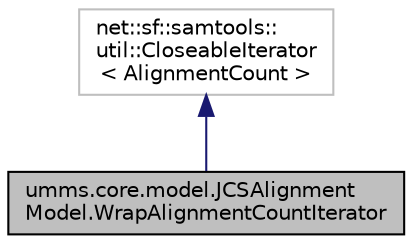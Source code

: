digraph "umms.core.model.JCSAlignmentModel.WrapAlignmentCountIterator"
{
  edge [fontname="Helvetica",fontsize="10",labelfontname="Helvetica",labelfontsize="10"];
  node [fontname="Helvetica",fontsize="10",shape=record];
  Node1 [label="umms.core.model.JCSAlignment\lModel.WrapAlignmentCountIterator",height=0.2,width=0.4,color="black", fillcolor="grey75", style="filled" fontcolor="black"];
  Node2 -> Node1 [dir="back",color="midnightblue",fontsize="10",style="solid"];
  Node2 [label="net::sf::samtools::\lutil::CloseableIterator\l\< AlignmentCount \>",height=0.2,width=0.4,color="grey75", fillcolor="white", style="filled"];
}
